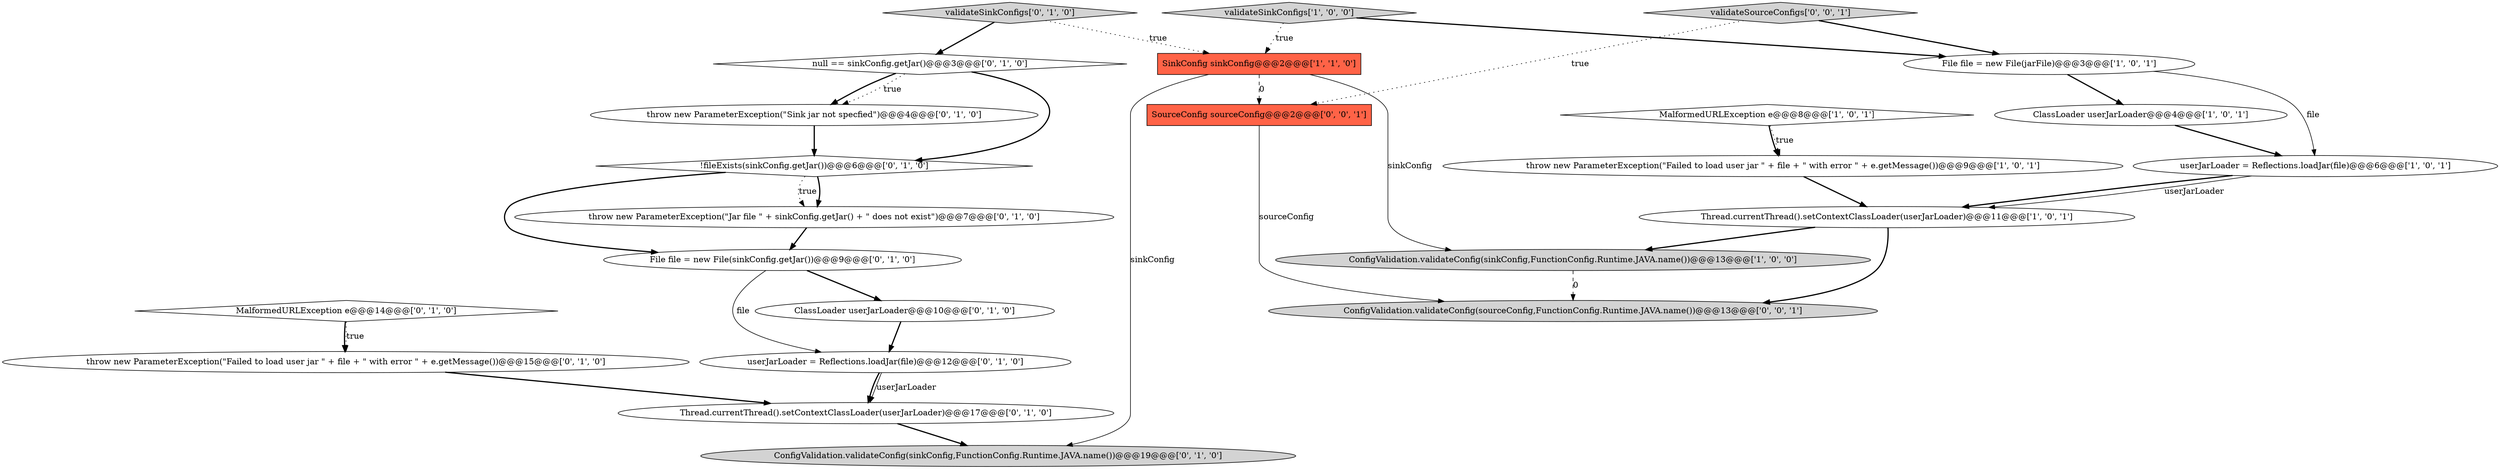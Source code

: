 digraph {
13 [style = filled, label = "null == sinkConfig.getJar()@@@3@@@['0', '1', '0']", fillcolor = white, shape = diamond image = "AAA0AAABBB2BBB"];
20 [style = filled, label = "ClassLoader userJarLoader@@@10@@@['0', '1', '0']", fillcolor = white, shape = ellipse image = "AAA0AAABBB2BBB"];
2 [style = filled, label = "throw new ParameterException(\"Failed to load user jar \" + file + \" with error \" + e.getMessage())@@@9@@@['1', '0', '1']", fillcolor = white, shape = ellipse image = "AAA0AAABBB1BBB"];
5 [style = filled, label = "SinkConfig sinkConfig@@@2@@@['1', '1', '0']", fillcolor = tomato, shape = box image = "AAA0AAABBB1BBB"];
21 [style = filled, label = "ConfigValidation.validateConfig(sourceConfig,FunctionConfig.Runtime.JAVA.name())@@@13@@@['0', '0', '1']", fillcolor = lightgray, shape = ellipse image = "AAA0AAABBB3BBB"];
8 [style = filled, label = "Thread.currentThread().setContextClassLoader(userJarLoader)@@@11@@@['1', '0', '1']", fillcolor = white, shape = ellipse image = "AAA0AAABBB1BBB"];
9 [style = filled, label = "Thread.currentThread().setContextClassLoader(userJarLoader)@@@17@@@['0', '1', '0']", fillcolor = white, shape = ellipse image = "AAA0AAABBB2BBB"];
17 [style = filled, label = "throw new ParameterException(\"Sink jar not specfied\")@@@4@@@['0', '1', '0']", fillcolor = white, shape = ellipse image = "AAA1AAABBB2BBB"];
3 [style = filled, label = "ConfigValidation.validateConfig(sinkConfig,FunctionConfig.Runtime.JAVA.name())@@@13@@@['1', '0', '0']", fillcolor = lightgray, shape = ellipse image = "AAA0AAABBB1BBB"];
0 [style = filled, label = "MalformedURLException e@@@8@@@['1', '0', '1']", fillcolor = white, shape = diamond image = "AAA0AAABBB1BBB"];
12 [style = filled, label = "userJarLoader = Reflections.loadJar(file)@@@12@@@['0', '1', '0']", fillcolor = white, shape = ellipse image = "AAA0AAABBB2BBB"];
18 [style = filled, label = "validateSinkConfigs['0', '1', '0']", fillcolor = lightgray, shape = diamond image = "AAA0AAABBB2BBB"];
7 [style = filled, label = "userJarLoader = Reflections.loadJar(file)@@@6@@@['1', '0', '1']", fillcolor = white, shape = ellipse image = "AAA0AAABBB1BBB"];
1 [style = filled, label = "ClassLoader userJarLoader@@@4@@@['1', '0', '1']", fillcolor = white, shape = ellipse image = "AAA0AAABBB1BBB"];
15 [style = filled, label = "throw new ParameterException(\"Jar file \" + sinkConfig.getJar() + \" does not exist\")@@@7@@@['0', '1', '0']", fillcolor = white, shape = ellipse image = "AAA1AAABBB2BBB"];
11 [style = filled, label = "!fileExists(sinkConfig.getJar())@@@6@@@['0', '1', '0']", fillcolor = white, shape = diamond image = "AAA1AAABBB2BBB"];
16 [style = filled, label = "File file = new File(sinkConfig.getJar())@@@9@@@['0', '1', '0']", fillcolor = white, shape = ellipse image = "AAA1AAABBB2BBB"];
22 [style = filled, label = "validateSourceConfigs['0', '0', '1']", fillcolor = lightgray, shape = diamond image = "AAA0AAABBB3BBB"];
10 [style = filled, label = "throw new ParameterException(\"Failed to load user jar \" + file + \" with error \" + e.getMessage())@@@15@@@['0', '1', '0']", fillcolor = white, shape = ellipse image = "AAA0AAABBB2BBB"];
14 [style = filled, label = "MalformedURLException e@@@14@@@['0', '1', '0']", fillcolor = white, shape = diamond image = "AAA0AAABBB2BBB"];
19 [style = filled, label = "ConfigValidation.validateConfig(sinkConfig,FunctionConfig.Runtime.JAVA.name())@@@19@@@['0', '1', '0']", fillcolor = lightgray, shape = ellipse image = "AAA0AAABBB2BBB"];
4 [style = filled, label = "validateSinkConfigs['1', '0', '0']", fillcolor = lightgray, shape = diamond image = "AAA0AAABBB1BBB"];
6 [style = filled, label = "File file = new File(jarFile)@@@3@@@['1', '0', '1']", fillcolor = white, shape = ellipse image = "AAA0AAABBB1BBB"];
23 [style = filled, label = "SourceConfig sourceConfig@@@2@@@['0', '0', '1']", fillcolor = tomato, shape = box image = "AAA0AAABBB3BBB"];
5->19 [style = solid, label="sinkConfig"];
0->2 [style = dotted, label="true"];
9->19 [style = bold, label=""];
4->6 [style = bold, label=""];
22->23 [style = dotted, label="true"];
7->8 [style = bold, label=""];
22->6 [style = bold, label=""];
18->5 [style = dotted, label="true"];
13->17 [style = bold, label=""];
10->9 [style = bold, label=""];
18->13 [style = bold, label=""];
3->21 [style = dashed, label="0"];
12->9 [style = solid, label="userJarLoader"];
11->15 [style = bold, label=""];
11->16 [style = bold, label=""];
13->17 [style = dotted, label="true"];
5->3 [style = solid, label="sinkConfig"];
8->21 [style = bold, label=""];
8->3 [style = bold, label=""];
2->8 [style = bold, label=""];
12->9 [style = bold, label=""];
13->11 [style = bold, label=""];
5->23 [style = dashed, label="0"];
7->8 [style = solid, label="userJarLoader"];
15->16 [style = bold, label=""];
14->10 [style = dotted, label="true"];
17->11 [style = bold, label=""];
11->15 [style = dotted, label="true"];
6->7 [style = solid, label="file"];
16->20 [style = bold, label=""];
4->5 [style = dotted, label="true"];
23->21 [style = solid, label="sourceConfig"];
16->12 [style = solid, label="file"];
1->7 [style = bold, label=""];
0->2 [style = bold, label=""];
14->10 [style = bold, label=""];
6->1 [style = bold, label=""];
20->12 [style = bold, label=""];
}
